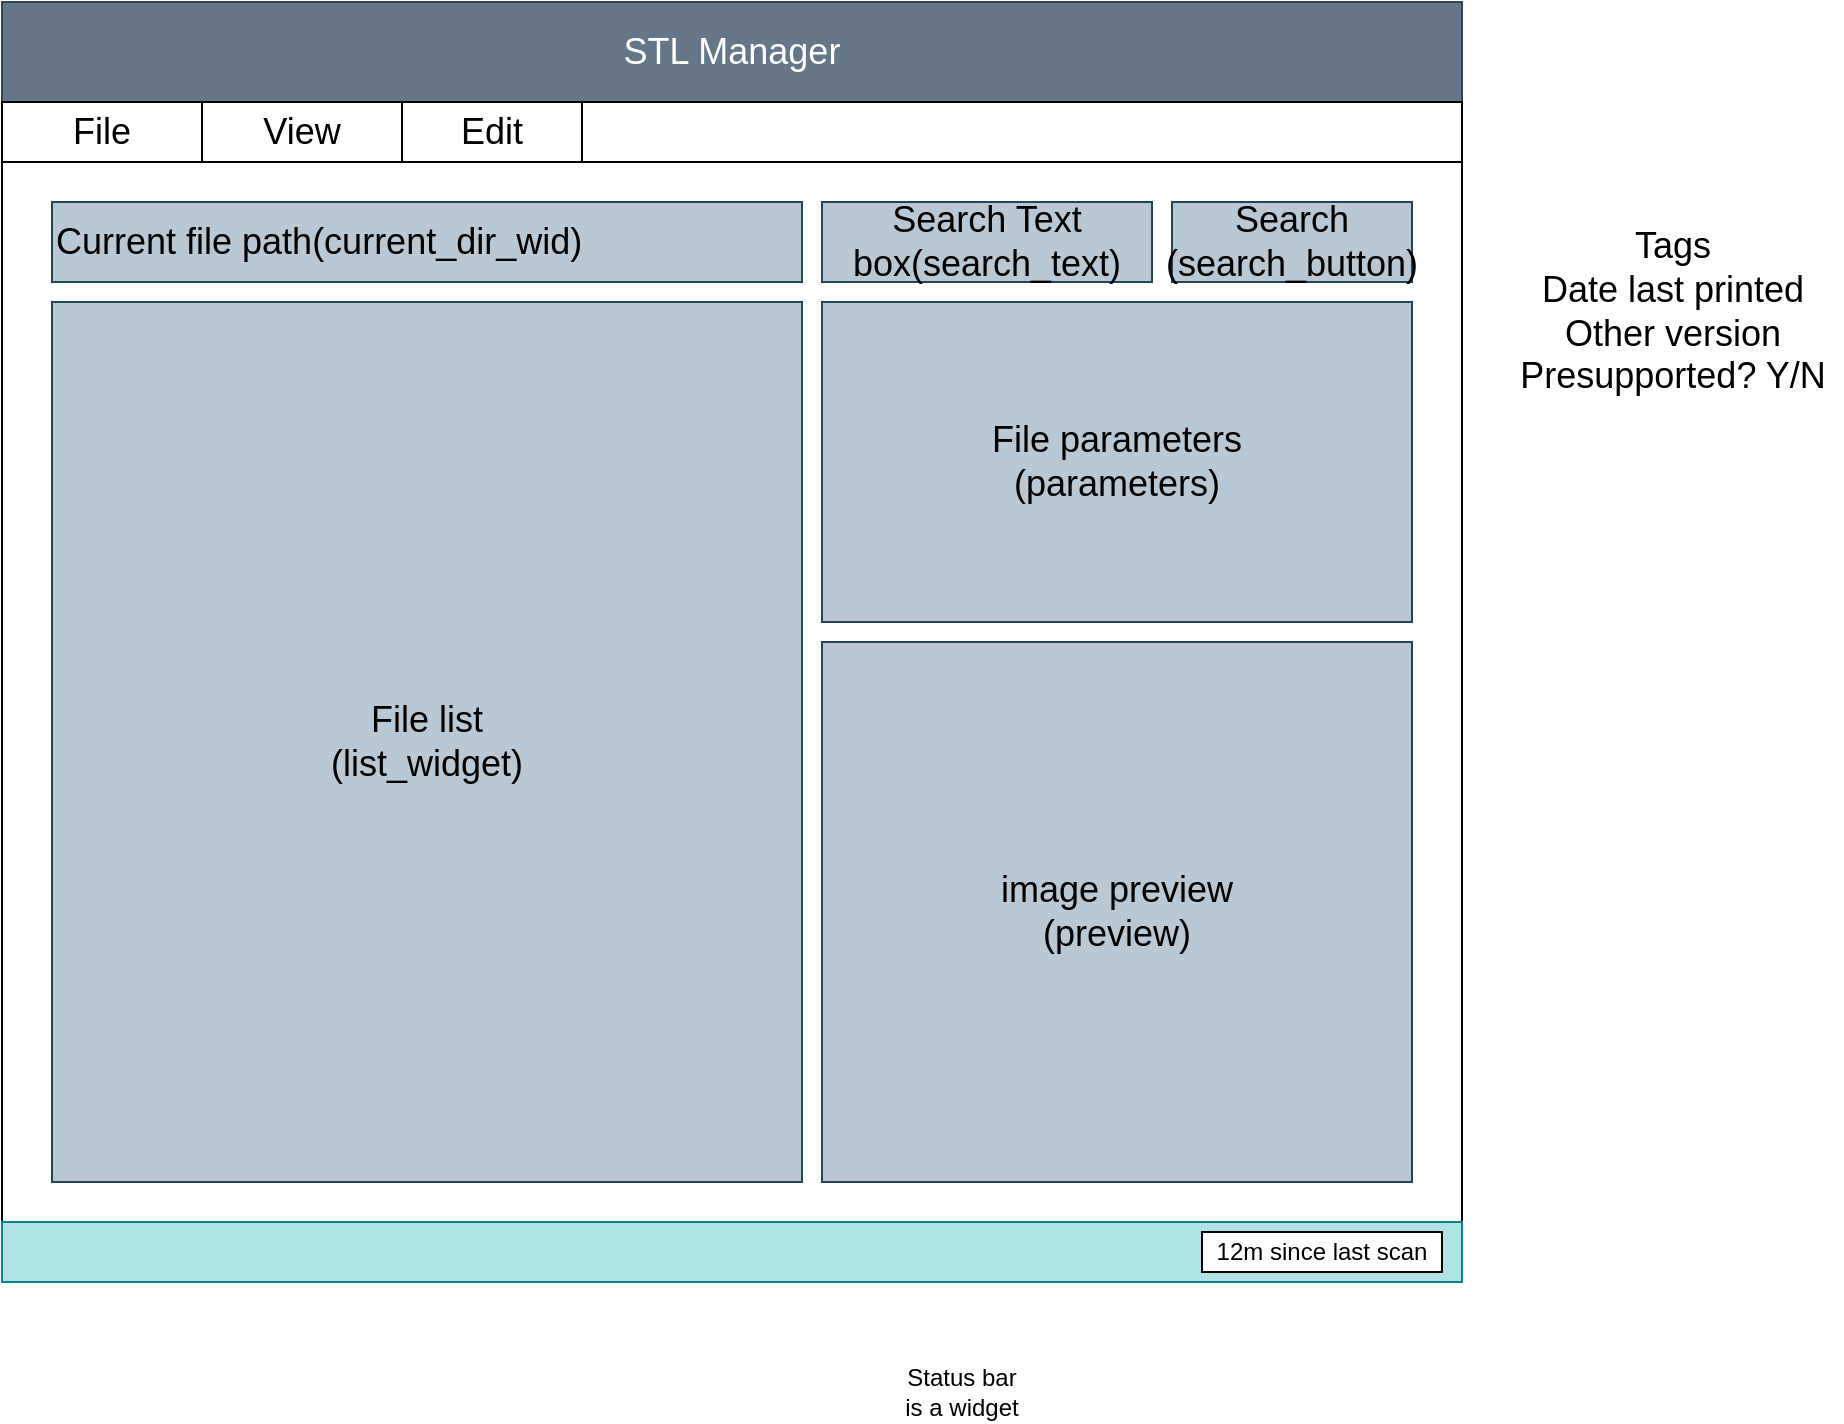 <mxfile version="18.0.4" type="device"><diagram id="xn7x9uw3wcWnhvxqpjB6" name="Page-1"><mxGraphModel dx="1420" dy="863" grid="1" gridSize="10" guides="1" tooltips="1" connect="1" arrows="1" fold="1" page="1" pageScale="1" pageWidth="850" pageHeight="1100" math="0" shadow="0"><root><mxCell id="0"/><mxCell id="1" parent="0"/><mxCell id="pqbkDoGcQxDP3CVNGBb_-1" value="" style="rounded=0;whiteSpace=wrap;html=1;" parent="1" vertex="1"><mxGeometry x="30" y="100" width="730" height="640" as="geometry"/></mxCell><mxCell id="pqbkDoGcQxDP3CVNGBb_-2" value="&lt;font style=&quot;font-size: 18px;&quot;&gt;STL Manager&lt;/font&gt;" style="rounded=0;whiteSpace=wrap;html=1;fillColor=#647687;fontColor=#ffffff;strokeColor=#314354;" parent="1" vertex="1"><mxGeometry x="30" y="100" width="730" height="50" as="geometry"/></mxCell><mxCell id="pqbkDoGcQxDP3CVNGBb_-3" value="File list&lt;br&gt;(list_widget)" style="rounded=0;whiteSpace=wrap;html=1;fontSize=18;fillColor=#bac8d3;strokeColor=#23445d;" parent="1" vertex="1"><mxGeometry x="55" y="250" width="375" height="440" as="geometry"/></mxCell><mxCell id="pqbkDoGcQxDP3CVNGBb_-4" value="Current file path(current_dir_wid)" style="rounded=0;whiteSpace=wrap;html=1;fontSize=18;align=left;fillColor=#bac8d3;strokeColor=#23445d;" parent="1" vertex="1"><mxGeometry x="55" y="200" width="375" height="40" as="geometry"/></mxCell><mxCell id="pqbkDoGcQxDP3CVNGBb_-5" value="File parameters&lt;br&gt;(parameters)" style="rounded=0;whiteSpace=wrap;html=1;fontSize=18;fillColor=#bac8d3;strokeColor=#23445d;" parent="1" vertex="1"><mxGeometry x="440" y="250" width="295" height="160" as="geometry"/></mxCell><mxCell id="pqbkDoGcQxDP3CVNGBb_-6" value="image preview&lt;br&gt;(preview)" style="rounded=0;whiteSpace=wrap;html=1;fontSize=18;fillColor=#bac8d3;strokeColor=#23445d;" parent="1" vertex="1"><mxGeometry x="440" y="420" width="295" height="270" as="geometry"/></mxCell><mxCell id="pqbkDoGcQxDP3CVNGBb_-7" value="Search Text box(search_text)" style="rounded=0;whiteSpace=wrap;html=1;fontSize=18;fillColor=#bac8d3;strokeColor=#23445d;" parent="1" vertex="1"><mxGeometry x="440" y="200" width="165" height="40" as="geometry"/></mxCell><mxCell id="pqbkDoGcQxDP3CVNGBb_-8" value="Tags&lt;br&gt;Date last printed&lt;br&gt;Other version&lt;br&gt;Presupported? Y/N" style="text;html=1;align=center;verticalAlign=middle;resizable=0;points=[];autosize=1;strokeColor=none;fillColor=none;fontSize=18;" parent="1" vertex="1"><mxGeometry x="780" y="210" width="170" height="90" as="geometry"/></mxCell><mxCell id="pqbkDoGcQxDP3CVNGBb_-9" value="Search&lt;br&gt;(search_button)" style="rounded=0;whiteSpace=wrap;html=1;fontSize=18;fillColor=#bac8d3;strokeColor=#23445d;" parent="1" vertex="1"><mxGeometry x="615" y="200" width="120" height="40" as="geometry"/></mxCell><mxCell id="pqbkDoGcQxDP3CVNGBb_-10" value="" style="rounded=0;whiteSpace=wrap;html=1;fontSize=18;" parent="1" vertex="1"><mxGeometry x="30" y="150" width="730" height="30" as="geometry"/></mxCell><mxCell id="pqbkDoGcQxDP3CVNGBb_-11" value="File" style="rounded=0;whiteSpace=wrap;html=1;fontSize=18;" parent="1" vertex="1"><mxGeometry x="30" y="150" width="100" height="30" as="geometry"/></mxCell><mxCell id="pqbkDoGcQxDP3CVNGBb_-12" value="View" style="rounded=0;whiteSpace=wrap;html=1;fontSize=18;" parent="1" vertex="1"><mxGeometry x="130" y="150" width="100" height="30" as="geometry"/></mxCell><mxCell id="pqbkDoGcQxDP3CVNGBb_-13" value="Edit" style="rounded=0;whiteSpace=wrap;html=1;fontSize=18;" parent="1" vertex="1"><mxGeometry x="230" y="150" width="90" height="30" as="geometry"/></mxCell><mxCell id="4s0gwBIxpT2jCFuYGQjw-1" value="" style="rounded=0;whiteSpace=wrap;html=1;fillColor=#b0e3e6;strokeColor=#0e8088;" parent="1" vertex="1"><mxGeometry x="30" y="710" width="730" height="30" as="geometry"/></mxCell><mxCell id="4s0gwBIxpT2jCFuYGQjw-2" value="12m since last scan" style="rounded=0;whiteSpace=wrap;html=1;" parent="1" vertex="1"><mxGeometry x="630" y="715" width="120" height="20" as="geometry"/></mxCell><mxCell id="29g6WL5govBHOFOzji1Y-1" value="Status bar is a widget" style="text;html=1;strokeColor=none;fillColor=none;align=center;verticalAlign=middle;whiteSpace=wrap;rounded=0;" vertex="1" parent="1"><mxGeometry x="480" y="780" width="60" height="30" as="geometry"/></mxCell></root></mxGraphModel></diagram></mxfile>